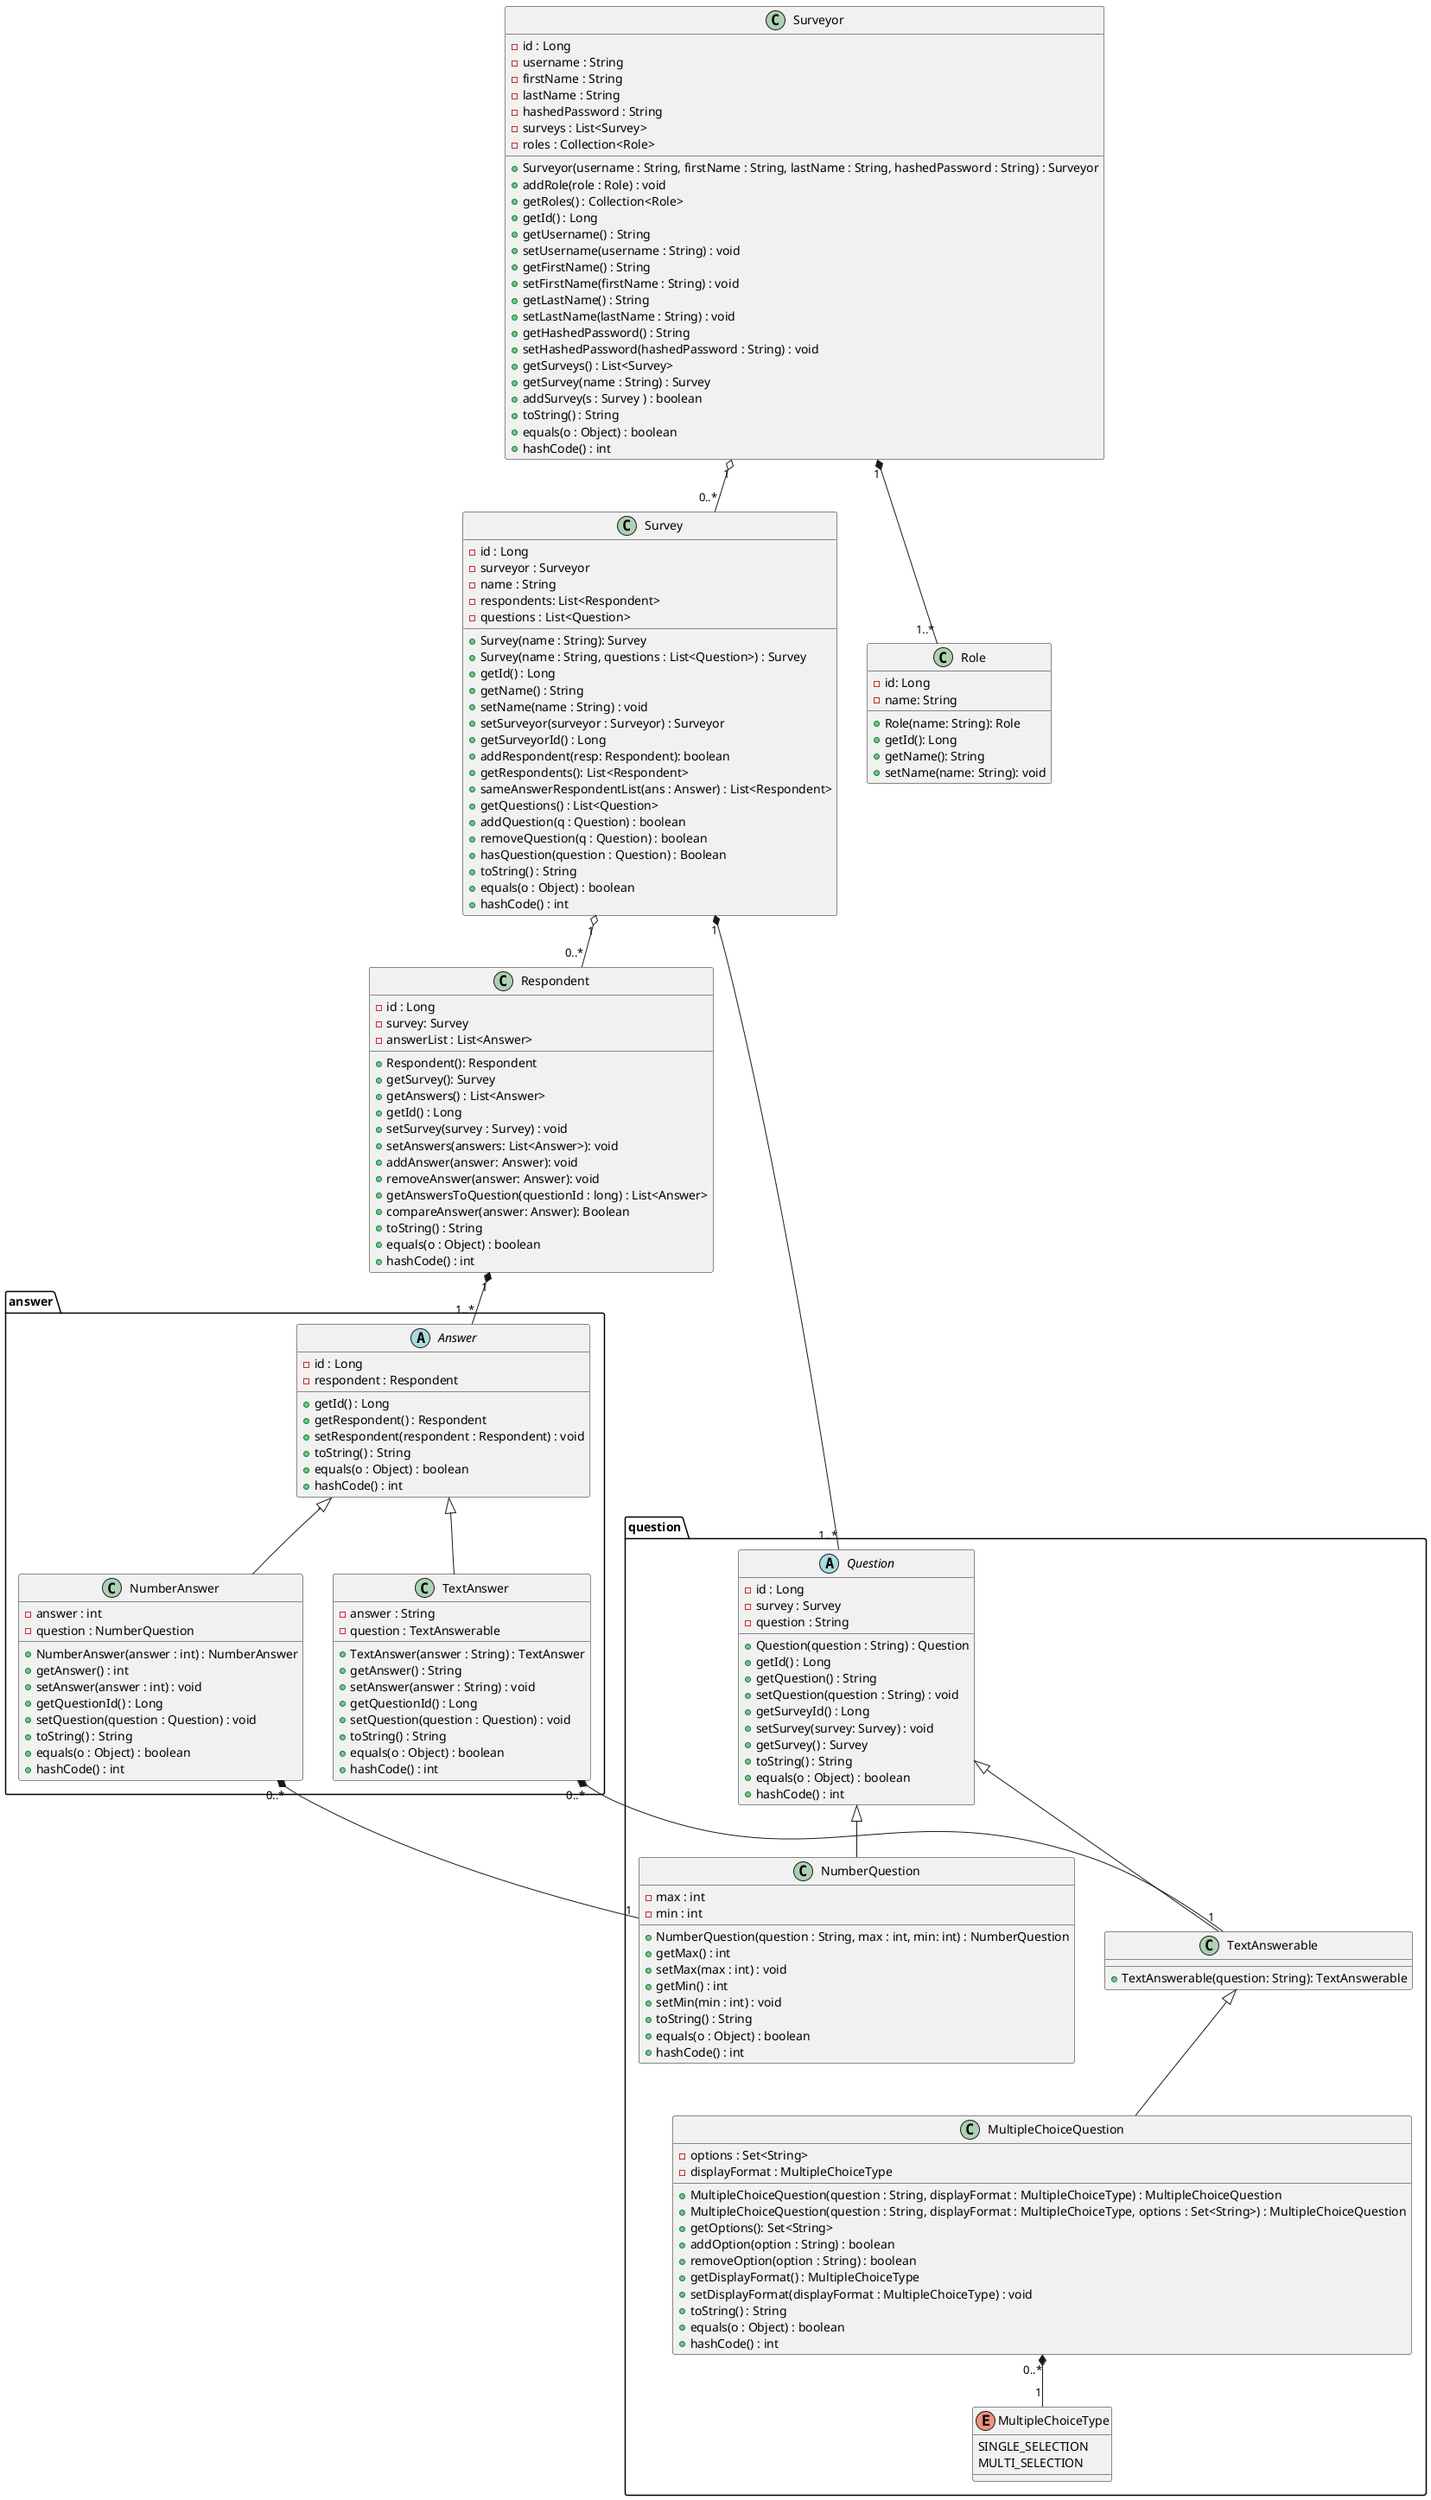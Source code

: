 @startuml
'https://plantuml.com/class-diagram

class Surveyor{
    - id : Long
    - username : String
    - firstName : String
    - lastName : String
    - hashedPassword : String
    - surveys : List<Survey>
    - roles : Collection<Role>
    + Surveyor(username : String, firstName : String, lastName : String, hashedPassword : String) : Surveyor
    + addRole(role : Role) : void
    + getRoles() : Collection<Role>
    + getId() : Long
    + getUsername() : String
    + setUsername(username : String) : void
    + getFirstName() : String
    + setFirstName(firstName : String) : void
    + getLastName() : String
    + setLastName(lastName : String) : void
    + getHashedPassword() : String
    + setHashedPassword(hashedPassword : String) : void
    + getSurveys() : List<Survey>
    + getSurvey(name : String) : Survey
    + addSurvey(s : Survey ) : boolean
    + toString() : String
    + equals(o : Object) : boolean
    + hashCode() : int
}

class Survey{
    - id : Long
    - surveyor : Surveyor
    - name : String
    - respondents: List<Respondent>
    - questions : List<Question>
    + Survey(name : String): Survey
    + Survey(name : String, questions : List<Question>) : Survey
    + getId() : Long
    + getName() : String
    + setName(name : String) : void
    + setSurveyor(surveyor : Surveyor) : Surveyor
    + getSurveyorId() : Long
    + addRespondent(resp: Respondent): boolean
    + getRespondents(): List<Respondent>
    + sameAnswerRespondentList(ans : Answer) : List<Respondent>
    + getQuestions() : List<Question>
    + addQuestion(q : Question) : boolean
    + removeQuestion(q : Question) : boolean
    + hasQuestion(question : Question) : Boolean
    + toString() : String
    + equals(o : Object) : boolean
    + hashCode() : int
}

class Respondent{
    - id : Long
    - survey: Survey
    - answerList : List<Answer>
    + Respondent(): Respondent
    + getSurvey(): Survey
    + getAnswers() : List<Answer>
    + getId() : Long
    + setSurvey(survey : Survey) : void
    + setAnswers(answers: List<Answer>): void
    + addAnswer(answer: Answer): void
    + removeAnswer(answer: Answer): void
    + getAnswersToQuestion(questionId : long) : List<Answer>
    + compareAnswer(answer: Answer): Boolean
    + toString() : String
    + equals(o : Object) : boolean
    + hashCode() : int
}

class Role {
    - id: Long
    - name: String
    + Role(name: String): Role
    + getId(): Long
    + getName(): String
    + setName(name: String): void
}

package question{
    abstract class Question{
        - id : Long
        - survey : Survey
        - question : String
        + Question(question : String) : Question
        + getId() : Long
        + getQuestion() : String
        + setQuestion(question : String) : void
        + getSurveyId() : Long
        + setSurvey(survey: Survey) : void
        + getSurvey() : Survey
        + toString() : String
        + equals(o : Object) : boolean
        + hashCode() : int
    }
    class NumberQuestion extends Question{
        - max : int
        - min : int
        + NumberQuestion(question : String, max : int, min: int) : NumberQuestion
        + getMax() : int
        + setMax(max : int) : void
        + getMin() : int
        + setMin(min : int) : void
        + toString() : String
        + equals(o : Object) : boolean
        + hashCode() : int
    }
    enum MultipleChoiceType{
        SINGLE_SELECTION
        MULTI_SELECTION
    }
    class MultipleChoiceQuestion extends TextAnswerable{
        - options : Set<String>
        - displayFormat : MultipleChoiceType
        + MultipleChoiceQuestion(question : String, displayFormat : MultipleChoiceType) : MultipleChoiceQuestion
        + MultipleChoiceQuestion(question : String, displayFormat : MultipleChoiceType, options : Set<String>) : MultipleChoiceQuestion
        + getOptions(): Set<String>
        + addOption(option : String) : boolean
        + removeOption(option : String) : boolean
        + getDisplayFormat() : MultipleChoiceType
        + setDisplayFormat(displayFormat : MultipleChoiceType) : void
        + toString() : String
        + equals(o : Object) : boolean
        + hashCode() : int
    }
    class TextAnswerable extends Question {
        + TextAnswerable(question: String): TextAnswerable
    }
}
package answer{
    abstract class Answer{
        - id : Long
        - respondent : Respondent
        + getId() : Long
        + getRespondent() : Respondent
        + setRespondent(respondent : Respondent) : void
        + toString() : String
        + equals(o : Object) : boolean
        + hashCode() : int
    }
    class NumberAnswer extends Answer{
        - answer : int
        - question : NumberQuestion
        + NumberAnswer(answer : int) : NumberAnswer
        + getAnswer() : int
        + setAnswer(answer : int) : void
        + getQuestionId() : Long
        + setQuestion(question : Question) : void
        + toString() : String
        + equals(o : Object) : boolean
        + hashCode() : int
    }
    class TextAnswer extends Answer{
        - answer : String
        - question : TextAnswerable
        + TextAnswer(answer : String) : TextAnswer
        + getAnswer() : String
        + setAnswer(answer : String) : void
        + getQuestionId() : Long
        + setQuestion(question : Question) : void
        + toString() : String
        + equals(o : Object) : boolean
        + hashCode() : int
    }
}

Surveyor "1" o-- "0..*" Survey
Survey "1" *-- "1..*" Question
TextAnswer "0..*" *-- "1" TextAnswerable
NumberAnswer "0..*" *-- "1" NumberQuestion
MultipleChoiceQuestion "0..*" *-- "1" MultipleChoiceType
Respondent "1" *-- "1..*" Answer
Survey "1" o-- "0..*" Respondent
Surveyor "1" *-- "1..*" Role


@enduml